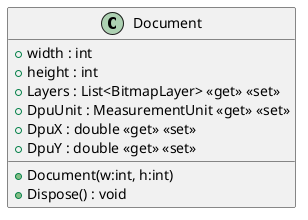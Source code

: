 @startuml
class Document {
    + width : int
    + height : int
    + Document(w:int, h:int)
    + Dispose() : void
    + Layers : List<BitmapLayer> <<get>> <<set>>
    + DpuUnit : MeasurementUnit <<get>> <<set>>
    + DpuX : double <<get>> <<set>>
    + DpuY : double <<get>> <<set>>
}
@enduml
